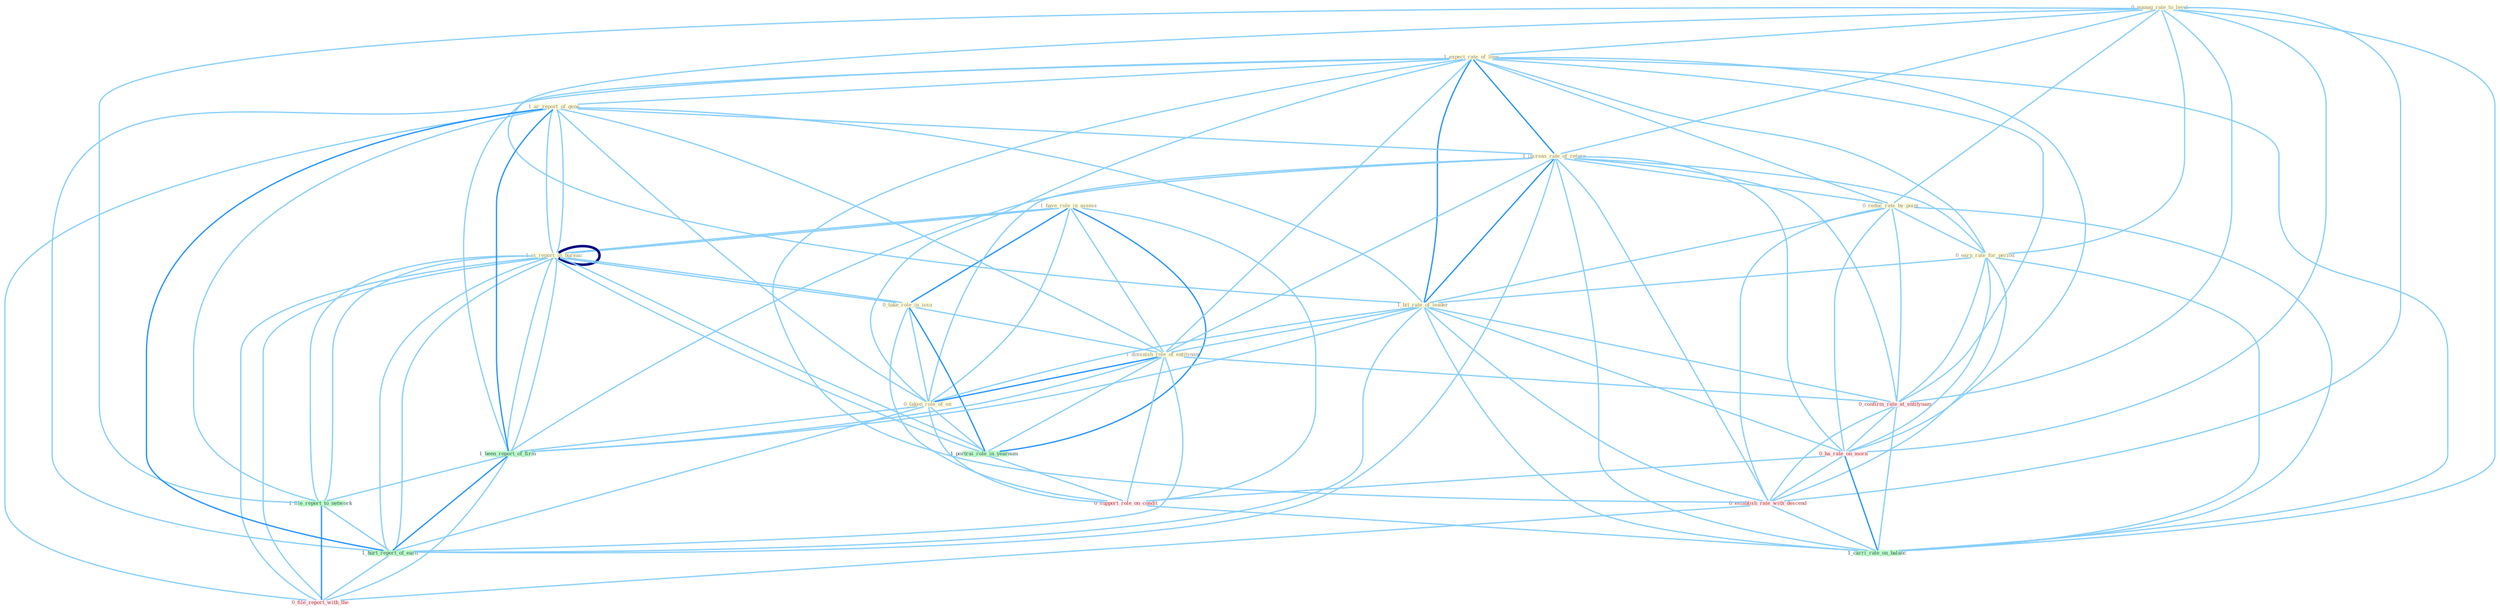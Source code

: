 Graph G{ 
    node
    [shape=polygon,style=filled,width=.5,height=.06,color="#BDFCC9",fixedsize=true,fontsize=4,
    fontcolor="#2f4f4f"];
    {node
    [color="#ffffe0", fontcolor="#8b7d6b"] "0_manag_rate_to_level " "1_have_role_in_assess " "1_is_report_in_bureau " "1_expect_rate_of_loan " "1_ar_report_of_gene " "1_increas_rate_of_return " "0_take_role_in_issu " "0_reduc_rate_by_point " "0_earn_rate_for_period " "1_hit_rate_of_leader " "1_diminish_role_of_entitynam " "0_taken_role_of_on " "1_is_report_in_bureau "}
{node [color="#fff0f5", fontcolor="#b22222"] "0_confirm_rate_at_entitynam " "0_ha_rate_on_morn " "0_support_role_on_condit " "0_establish_rate_with_descend " "0_file_report_with_the "}
edge [color="#B0E2FF"];

	"0_manag_rate_to_level " -- "1_expect_rate_of_loan " [w="1", color="#87cefa" ];
	"0_manag_rate_to_level " -- "1_increas_rate_of_return " [w="1", color="#87cefa" ];
	"0_manag_rate_to_level " -- "0_reduc_rate_by_point " [w="1", color="#87cefa" ];
	"0_manag_rate_to_level " -- "0_earn_rate_for_period " [w="1", color="#87cefa" ];
	"0_manag_rate_to_level " -- "1_hit_rate_of_leader " [w="1", color="#87cefa" ];
	"0_manag_rate_to_level " -- "0_confirm_rate_at_entitynam " [w="1", color="#87cefa" ];
	"0_manag_rate_to_level " -- "1_file_report_to_network " [w="1", color="#87cefa" ];
	"0_manag_rate_to_level " -- "0_ha_rate_on_morn " [w="1", color="#87cefa" ];
	"0_manag_rate_to_level " -- "0_establish_rate_with_descend " [w="1", color="#87cefa" ];
	"0_manag_rate_to_level " -- "1_carri_rate_on_balanc " [w="1", color="#87cefa" ];
	"1_have_role_in_assess " -- "1_is_report_in_bureau " [w="1", color="#87cefa" ];
	"1_have_role_in_assess " -- "0_take_role_in_issu " [w="2", color="#1e90ff" , len=0.8];
	"1_have_role_in_assess " -- "1_diminish_role_of_entitynam " [w="1", color="#87cefa" ];
	"1_have_role_in_assess " -- "0_taken_role_of_on " [w="1", color="#87cefa" ];
	"1_have_role_in_assess " -- "1_is_report_in_bureau " [w="1", color="#87cefa" ];
	"1_have_role_in_assess " -- "1_portrai_role_in_yearnum " [w="2", color="#1e90ff" , len=0.8];
	"1_have_role_in_assess " -- "0_support_role_on_condit " [w="1", color="#87cefa" ];
	"1_is_report_in_bureau " -- "1_ar_report_of_gene " [w="1", color="#87cefa" ];
	"1_is_report_in_bureau " -- "0_take_role_in_issu " [w="1", color="#87cefa" ];
	"1_is_report_in_bureau " -- "1_is_report_in_bureau " [w="4", style=bold, color="#000080", len=0.4];
	"1_is_report_in_bureau " -- "1_been_report_of_firm " [w="1", color="#87cefa" ];
	"1_is_report_in_bureau " -- "1_file_report_to_network " [w="1", color="#87cefa" ];
	"1_is_report_in_bureau " -- "1_portrai_role_in_yearnum " [w="1", color="#87cefa" ];
	"1_is_report_in_bureau " -- "1_hurt_report_of_earn " [w="1", color="#87cefa" ];
	"1_is_report_in_bureau " -- "0_file_report_with_the " [w="1", color="#87cefa" ];
	"1_expect_rate_of_loan " -- "1_ar_report_of_gene " [w="1", color="#87cefa" ];
	"1_expect_rate_of_loan " -- "1_increas_rate_of_return " [w="2", color="#1e90ff" , len=0.8];
	"1_expect_rate_of_loan " -- "0_reduc_rate_by_point " [w="1", color="#87cefa" ];
	"1_expect_rate_of_loan " -- "0_earn_rate_for_period " [w="1", color="#87cefa" ];
	"1_expect_rate_of_loan " -- "1_hit_rate_of_leader " [w="2", color="#1e90ff" , len=0.8];
	"1_expect_rate_of_loan " -- "1_diminish_role_of_entitynam " [w="1", color="#87cefa" ];
	"1_expect_rate_of_loan " -- "0_taken_role_of_on " [w="1", color="#87cefa" ];
	"1_expect_rate_of_loan " -- "0_confirm_rate_at_entitynam " [w="1", color="#87cefa" ];
	"1_expect_rate_of_loan " -- "1_been_report_of_firm " [w="1", color="#87cefa" ];
	"1_expect_rate_of_loan " -- "0_ha_rate_on_morn " [w="1", color="#87cefa" ];
	"1_expect_rate_of_loan " -- "1_hurt_report_of_earn " [w="1", color="#87cefa" ];
	"1_expect_rate_of_loan " -- "0_establish_rate_with_descend " [w="1", color="#87cefa" ];
	"1_expect_rate_of_loan " -- "1_carri_rate_on_balanc " [w="1", color="#87cefa" ];
	"1_ar_report_of_gene " -- "1_increas_rate_of_return " [w="1", color="#87cefa" ];
	"1_ar_report_of_gene " -- "1_hit_rate_of_leader " [w="1", color="#87cefa" ];
	"1_ar_report_of_gene " -- "1_diminish_role_of_entitynam " [w="1", color="#87cefa" ];
	"1_ar_report_of_gene " -- "0_taken_role_of_on " [w="1", color="#87cefa" ];
	"1_ar_report_of_gene " -- "1_is_report_in_bureau " [w="1", color="#87cefa" ];
	"1_ar_report_of_gene " -- "1_been_report_of_firm " [w="2", color="#1e90ff" , len=0.8];
	"1_ar_report_of_gene " -- "1_file_report_to_network " [w="1", color="#87cefa" ];
	"1_ar_report_of_gene " -- "1_hurt_report_of_earn " [w="2", color="#1e90ff" , len=0.8];
	"1_ar_report_of_gene " -- "0_file_report_with_the " [w="1", color="#87cefa" ];
	"1_increas_rate_of_return " -- "0_reduc_rate_by_point " [w="1", color="#87cefa" ];
	"1_increas_rate_of_return " -- "0_earn_rate_for_period " [w="1", color="#87cefa" ];
	"1_increas_rate_of_return " -- "1_hit_rate_of_leader " [w="2", color="#1e90ff" , len=0.8];
	"1_increas_rate_of_return " -- "1_diminish_role_of_entitynam " [w="1", color="#87cefa" ];
	"1_increas_rate_of_return " -- "0_taken_role_of_on " [w="1", color="#87cefa" ];
	"1_increas_rate_of_return " -- "0_confirm_rate_at_entitynam " [w="1", color="#87cefa" ];
	"1_increas_rate_of_return " -- "1_been_report_of_firm " [w="1", color="#87cefa" ];
	"1_increas_rate_of_return " -- "0_ha_rate_on_morn " [w="1", color="#87cefa" ];
	"1_increas_rate_of_return " -- "1_hurt_report_of_earn " [w="1", color="#87cefa" ];
	"1_increas_rate_of_return " -- "0_establish_rate_with_descend " [w="1", color="#87cefa" ];
	"1_increas_rate_of_return " -- "1_carri_rate_on_balanc " [w="1", color="#87cefa" ];
	"0_take_role_in_issu " -- "1_diminish_role_of_entitynam " [w="1", color="#87cefa" ];
	"0_take_role_in_issu " -- "0_taken_role_of_on " [w="1", color="#87cefa" ];
	"0_take_role_in_issu " -- "1_is_report_in_bureau " [w="1", color="#87cefa" ];
	"0_take_role_in_issu " -- "1_portrai_role_in_yearnum " [w="2", color="#1e90ff" , len=0.8];
	"0_take_role_in_issu " -- "0_support_role_on_condit " [w="1", color="#87cefa" ];
	"0_reduc_rate_by_point " -- "0_earn_rate_for_period " [w="1", color="#87cefa" ];
	"0_reduc_rate_by_point " -- "1_hit_rate_of_leader " [w="1", color="#87cefa" ];
	"0_reduc_rate_by_point " -- "0_confirm_rate_at_entitynam " [w="1", color="#87cefa" ];
	"0_reduc_rate_by_point " -- "0_ha_rate_on_morn " [w="1", color="#87cefa" ];
	"0_reduc_rate_by_point " -- "0_establish_rate_with_descend " [w="1", color="#87cefa" ];
	"0_reduc_rate_by_point " -- "1_carri_rate_on_balanc " [w="1", color="#87cefa" ];
	"0_earn_rate_for_period " -- "1_hit_rate_of_leader " [w="1", color="#87cefa" ];
	"0_earn_rate_for_period " -- "0_confirm_rate_at_entitynam " [w="1", color="#87cefa" ];
	"0_earn_rate_for_period " -- "0_ha_rate_on_morn " [w="1", color="#87cefa" ];
	"0_earn_rate_for_period " -- "0_establish_rate_with_descend " [w="1", color="#87cefa" ];
	"0_earn_rate_for_period " -- "1_carri_rate_on_balanc " [w="1", color="#87cefa" ];
	"1_hit_rate_of_leader " -- "1_diminish_role_of_entitynam " [w="1", color="#87cefa" ];
	"1_hit_rate_of_leader " -- "0_taken_role_of_on " [w="1", color="#87cefa" ];
	"1_hit_rate_of_leader " -- "0_confirm_rate_at_entitynam " [w="1", color="#87cefa" ];
	"1_hit_rate_of_leader " -- "1_been_report_of_firm " [w="1", color="#87cefa" ];
	"1_hit_rate_of_leader " -- "0_ha_rate_on_morn " [w="1", color="#87cefa" ];
	"1_hit_rate_of_leader " -- "1_hurt_report_of_earn " [w="1", color="#87cefa" ];
	"1_hit_rate_of_leader " -- "0_establish_rate_with_descend " [w="1", color="#87cefa" ];
	"1_hit_rate_of_leader " -- "1_carri_rate_on_balanc " [w="1", color="#87cefa" ];
	"1_diminish_role_of_entitynam " -- "0_taken_role_of_on " [w="2", color="#1e90ff" , len=0.8];
	"1_diminish_role_of_entitynam " -- "0_confirm_rate_at_entitynam " [w="1", color="#87cefa" ];
	"1_diminish_role_of_entitynam " -- "1_been_report_of_firm " [w="1", color="#87cefa" ];
	"1_diminish_role_of_entitynam " -- "1_portrai_role_in_yearnum " [w="1", color="#87cefa" ];
	"1_diminish_role_of_entitynam " -- "1_hurt_report_of_earn " [w="1", color="#87cefa" ];
	"1_diminish_role_of_entitynam " -- "0_support_role_on_condit " [w="1", color="#87cefa" ];
	"0_taken_role_of_on " -- "1_been_report_of_firm " [w="1", color="#87cefa" ];
	"0_taken_role_of_on " -- "1_portrai_role_in_yearnum " [w="1", color="#87cefa" ];
	"0_taken_role_of_on " -- "1_hurt_report_of_earn " [w="1", color="#87cefa" ];
	"0_taken_role_of_on " -- "0_support_role_on_condit " [w="1", color="#87cefa" ];
	"1_is_report_in_bureau " -- "1_been_report_of_firm " [w="1", color="#87cefa" ];
	"1_is_report_in_bureau " -- "1_file_report_to_network " [w="1", color="#87cefa" ];
	"1_is_report_in_bureau " -- "1_portrai_role_in_yearnum " [w="1", color="#87cefa" ];
	"1_is_report_in_bureau " -- "1_hurt_report_of_earn " [w="1", color="#87cefa" ];
	"1_is_report_in_bureau " -- "0_file_report_with_the " [w="1", color="#87cefa" ];
	"0_confirm_rate_at_entitynam " -- "0_ha_rate_on_morn " [w="1", color="#87cefa" ];
	"0_confirm_rate_at_entitynam " -- "0_establish_rate_with_descend " [w="1", color="#87cefa" ];
	"0_confirm_rate_at_entitynam " -- "1_carri_rate_on_balanc " [w="1", color="#87cefa" ];
	"1_been_report_of_firm " -- "1_file_report_to_network " [w="1", color="#87cefa" ];
	"1_been_report_of_firm " -- "1_hurt_report_of_earn " [w="2", color="#1e90ff" , len=0.8];
	"1_been_report_of_firm " -- "0_file_report_with_the " [w="1", color="#87cefa" ];
	"1_file_report_to_network " -- "1_hurt_report_of_earn " [w="1", color="#87cefa" ];
	"1_file_report_to_network " -- "0_file_report_with_the " [w="2", color="#1e90ff" , len=0.8];
	"1_portrai_role_in_yearnum " -- "0_support_role_on_condit " [w="1", color="#87cefa" ];
	"0_ha_rate_on_morn " -- "0_support_role_on_condit " [w="1", color="#87cefa" ];
	"0_ha_rate_on_morn " -- "0_establish_rate_with_descend " [w="1", color="#87cefa" ];
	"0_ha_rate_on_morn " -- "1_carri_rate_on_balanc " [w="2", color="#1e90ff" , len=0.8];
	"1_hurt_report_of_earn " -- "0_file_report_with_the " [w="1", color="#87cefa" ];
	"0_support_role_on_condit " -- "1_carri_rate_on_balanc " [w="1", color="#87cefa" ];
	"0_establish_rate_with_descend " -- "1_carri_rate_on_balanc " [w="1", color="#87cefa" ];
	"0_establish_rate_with_descend " -- "0_file_report_with_the " [w="1", color="#87cefa" ];
}